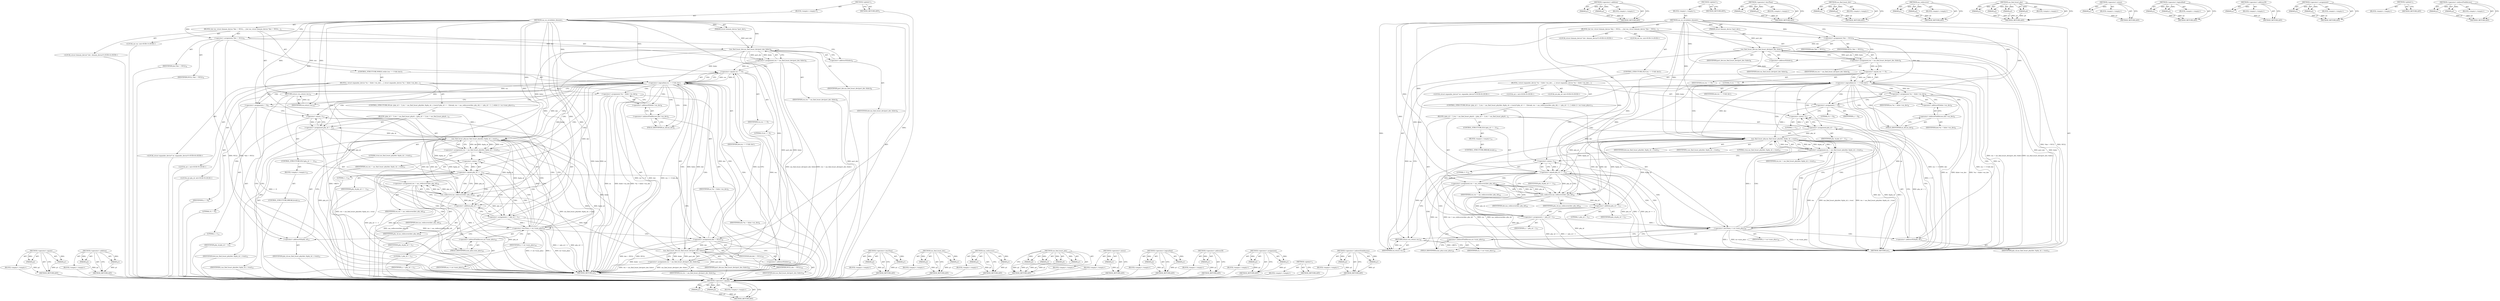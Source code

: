 digraph "&lt;operator&gt;.indirectFieldAccess" {
vulnerable_130 [label=<(METHOD,&lt;operator&gt;.equals)>];
vulnerable_131 [label=<(PARAM,p1)>];
vulnerable_132 [label=<(PARAM,p2)>];
vulnerable_133 [label=<(BLOCK,&lt;empty&gt;,&lt;empty&gt;)>];
vulnerable_134 [label=<(METHOD_RETURN,ANY)>];
vulnerable_156 [label=<(METHOD,&lt;operator&gt;.addition)>];
vulnerable_157 [label=<(PARAM,p1)>];
vulnerable_158 [label=<(PARAM,p2)>];
vulnerable_159 [label=<(BLOCK,&lt;empty&gt;,&lt;empty&gt;)>];
vulnerable_160 [label=<(METHOD_RETURN,ANY)>];
vulnerable_6 [label=<(METHOD,&lt;global&gt;)<SUB>1</SUB>>];
vulnerable_7 [label=<(BLOCK,&lt;empty&gt;,&lt;empty&gt;)<SUB>1</SUB>>];
vulnerable_8 [label=<(METHOD,sas_ex_revalidate_domain)<SUB>1</SUB>>];
vulnerable_9 [label=<(PARAM,struct domain_device *port_dev)<SUB>1</SUB>>];
vulnerable_10 [label=<(BLOCK,{
	int res;
 	struct domain_device *dev = NULL;...,{
	int res;
 	struct domain_device *dev = NULL;...)<SUB>2</SUB>>];
vulnerable_11 [label="<(LOCAL,int res: int)<SUB>3</SUB>>"];
vulnerable_12 [label="<(LOCAL,struct domain_device* dev: domain_device*)<SUB>4</SUB>>"];
vulnerable_13 [label=<(&lt;operator&gt;.assignment,*dev = NULL)<SUB>4</SUB>>];
vulnerable_14 [label=<(IDENTIFIER,dev,*dev = NULL)<SUB>4</SUB>>];
vulnerable_15 [label=<(IDENTIFIER,NULL,*dev = NULL)<SUB>4</SUB>>];
vulnerable_16 [label=<(&lt;operator&gt;.assignment,res = sas_find_bcast_dev(port_dev, &amp;dev))<SUB>6</SUB>>];
vulnerable_17 [label=<(IDENTIFIER,res,res = sas_find_bcast_dev(port_dev, &amp;dev))<SUB>6</SUB>>];
vulnerable_18 [label=<(sas_find_bcast_dev,sas_find_bcast_dev(port_dev, &amp;dev))<SUB>6</SUB>>];
vulnerable_19 [label=<(IDENTIFIER,port_dev,sas_find_bcast_dev(port_dev, &amp;dev))<SUB>6</SUB>>];
vulnerable_20 [label=<(&lt;operator&gt;.addressOf,&amp;dev)<SUB>6</SUB>>];
vulnerable_21 [label=<(IDENTIFIER,dev,sas_find_bcast_dev(port_dev, &amp;dev))<SUB>6</SUB>>];
vulnerable_22 [label=<(CONTROL_STRUCTURE,WHILE,while (res == 0 &amp;&amp; dev))<SUB>7</SUB>>];
vulnerable_23 [label=<(&lt;operator&gt;.logicalAnd,res == 0 &amp;&amp; dev)<SUB>7</SUB>>];
vulnerable_24 [label=<(&lt;operator&gt;.equals,res == 0)<SUB>7</SUB>>];
vulnerable_25 [label=<(IDENTIFIER,res,res == 0)<SUB>7</SUB>>];
vulnerable_26 [label=<(LITERAL,0,res == 0)<SUB>7</SUB>>];
vulnerable_27 [label=<(IDENTIFIER,dev,res == 0 &amp;&amp; dev)<SUB>7</SUB>>];
vulnerable_28 [label=<(BLOCK,{
 		struct expander_device *ex = &amp;dev-&gt;ex_dev;...,{
 		struct expander_device *ex = &amp;dev-&gt;ex_dev;...)<SUB>7</SUB>>];
vulnerable_29 [label="<(LOCAL,struct expander_device* ex: expander_device*)<SUB>8</SUB>>"];
vulnerable_30 [label=<(&lt;operator&gt;.assignment,*ex = &amp;dev-&gt;ex_dev)<SUB>8</SUB>>];
vulnerable_31 [label=<(IDENTIFIER,ex,*ex = &amp;dev-&gt;ex_dev)<SUB>8</SUB>>];
vulnerable_32 [label=<(&lt;operator&gt;.addressOf,&amp;dev-&gt;ex_dev)<SUB>8</SUB>>];
vulnerable_33 [label=<(&lt;operator&gt;.indirectFieldAccess,dev-&gt;ex_dev)<SUB>8</SUB>>];
vulnerable_34 [label=<(IDENTIFIER,dev,*ex = &amp;dev-&gt;ex_dev)<SUB>8</SUB>>];
vulnerable_35 [label=<(FIELD_IDENTIFIER,ex_dev,ex_dev)<SUB>8</SUB>>];
vulnerable_36 [label="<(LOCAL,int i: int)<SUB>9</SUB>>"];
vulnerable_37 [label="<(LOCAL,int phy_id: int)<SUB>9</SUB>>"];
vulnerable_38 [label=<(&lt;operator&gt;.assignment,i = 0)<SUB>9</SUB>>];
vulnerable_39 [label=<(IDENTIFIER,i,i = 0)<SUB>9</SUB>>];
vulnerable_40 [label=<(LITERAL,0,i = 0)<SUB>9</SUB>>];
vulnerable_41 [label=<(CONTROL_STRUCTURE,DO,do {
			phy_id = -1;
			res = sas_find_bcast_phy(dev, &amp;phy_id, i, true);
			if (phy_id == -1)
				break;
 			res = sas_rediscover(dev, phy_id);
 			i = phy_id + 1;
 		} while (i &lt; ex-&gt;num_phys);)<SUB>11</SUB>>];
vulnerable_42 [label=<(BLOCK,{
			phy_id = -1;
			res = sas_find_bcast_phy(d...,{
			phy_id = -1;
			res = sas_find_bcast_phy(d...)<SUB>11</SUB>>];
vulnerable_43 [label=<(&lt;operator&gt;.assignment,phy_id = -1)<SUB>12</SUB>>];
vulnerable_44 [label=<(IDENTIFIER,phy_id,phy_id = -1)<SUB>12</SUB>>];
vulnerable_45 [label=<(&lt;operator&gt;.minus,-1)<SUB>12</SUB>>];
vulnerable_46 [label=<(LITERAL,1,-1)<SUB>12</SUB>>];
vulnerable_47 [label=<(&lt;operator&gt;.assignment,res = sas_find_bcast_phy(dev, &amp;phy_id, i, true))<SUB>13</SUB>>];
vulnerable_48 [label=<(IDENTIFIER,res,res = sas_find_bcast_phy(dev, &amp;phy_id, i, true))<SUB>13</SUB>>];
vulnerable_49 [label=<(sas_find_bcast_phy,sas_find_bcast_phy(dev, &amp;phy_id, i, true))<SUB>13</SUB>>];
vulnerable_50 [label=<(IDENTIFIER,dev,sas_find_bcast_phy(dev, &amp;phy_id, i, true))<SUB>13</SUB>>];
vulnerable_51 [label=<(&lt;operator&gt;.addressOf,&amp;phy_id)<SUB>13</SUB>>];
vulnerable_52 [label=<(IDENTIFIER,phy_id,sas_find_bcast_phy(dev, &amp;phy_id, i, true))<SUB>13</SUB>>];
vulnerable_53 [label=<(IDENTIFIER,i,sas_find_bcast_phy(dev, &amp;phy_id, i, true))<SUB>13</SUB>>];
vulnerable_54 [label=<(LITERAL,true,sas_find_bcast_phy(dev, &amp;phy_id, i, true))<SUB>13</SUB>>];
vulnerable_55 [label=<(CONTROL_STRUCTURE,IF,if (phy_id == -1))<SUB>14</SUB>>];
vulnerable_56 [label=<(&lt;operator&gt;.equals,phy_id == -1)<SUB>14</SUB>>];
vulnerable_57 [label=<(IDENTIFIER,phy_id,phy_id == -1)<SUB>14</SUB>>];
vulnerable_58 [label=<(&lt;operator&gt;.minus,-1)<SUB>14</SUB>>];
vulnerable_59 [label=<(LITERAL,1,-1)<SUB>14</SUB>>];
vulnerable_60 [label=<(BLOCK,&lt;empty&gt;,&lt;empty&gt;)<SUB>15</SUB>>];
vulnerable_61 [label=<(CONTROL_STRUCTURE,BREAK,break;)<SUB>15</SUB>>];
vulnerable_62 [label=<(&lt;operator&gt;.assignment,res = sas_rediscover(dev, phy_id))<SUB>16</SUB>>];
vulnerable_63 [label=<(IDENTIFIER,res,res = sas_rediscover(dev, phy_id))<SUB>16</SUB>>];
vulnerable_64 [label=<(sas_rediscover,sas_rediscover(dev, phy_id))<SUB>16</SUB>>];
vulnerable_65 [label=<(IDENTIFIER,dev,sas_rediscover(dev, phy_id))<SUB>16</SUB>>];
vulnerable_66 [label=<(IDENTIFIER,phy_id,sas_rediscover(dev, phy_id))<SUB>16</SUB>>];
vulnerable_67 [label=<(&lt;operator&gt;.assignment,i = phy_id + 1)<SUB>17</SUB>>];
vulnerable_68 [label=<(IDENTIFIER,i,i = phy_id + 1)<SUB>17</SUB>>];
vulnerable_69 [label=<(&lt;operator&gt;.addition,phy_id + 1)<SUB>17</SUB>>];
vulnerable_70 [label=<(IDENTIFIER,phy_id,phy_id + 1)<SUB>17</SUB>>];
vulnerable_71 [label=<(LITERAL,1,phy_id + 1)<SUB>17</SUB>>];
vulnerable_72 [label=<(&lt;operator&gt;.lessThan,i &lt; ex-&gt;num_phys)<SUB>18</SUB>>];
vulnerable_73 [label=<(IDENTIFIER,i,i &lt; ex-&gt;num_phys)<SUB>18</SUB>>];
vulnerable_74 [label=<(&lt;operator&gt;.indirectFieldAccess,ex-&gt;num_phys)<SUB>18</SUB>>];
vulnerable_75 [label=<(IDENTIFIER,ex,i &lt; ex-&gt;num_phys)<SUB>18</SUB>>];
vulnerable_76 [label=<(FIELD_IDENTIFIER,num_phys,num_phys)<SUB>18</SUB>>];
vulnerable_77 [label=<(&lt;operator&gt;.assignment,dev = NULL)<SUB>19</SUB>>];
vulnerable_78 [label=<(IDENTIFIER,dev,dev = NULL)<SUB>19</SUB>>];
vulnerable_79 [label=<(IDENTIFIER,NULL,dev = NULL)<SUB>19</SUB>>];
vulnerable_80 [label=<(&lt;operator&gt;.assignment,res = sas_find_bcast_dev(port_dev, &amp;dev))<SUB>20</SUB>>];
vulnerable_81 [label=<(IDENTIFIER,res,res = sas_find_bcast_dev(port_dev, &amp;dev))<SUB>20</SUB>>];
vulnerable_82 [label=<(sas_find_bcast_dev,sas_find_bcast_dev(port_dev, &amp;dev))<SUB>20</SUB>>];
vulnerable_83 [label=<(IDENTIFIER,port_dev,sas_find_bcast_dev(port_dev, &amp;dev))<SUB>20</SUB>>];
vulnerable_84 [label=<(&lt;operator&gt;.addressOf,&amp;dev)<SUB>20</SUB>>];
vulnerable_85 [label=<(IDENTIFIER,dev,sas_find_bcast_dev(port_dev, &amp;dev))<SUB>20</SUB>>];
vulnerable_86 [label=<(RETURN,return res;,return res;)<SUB>22</SUB>>];
vulnerable_87 [label=<(IDENTIFIER,res,return res;)<SUB>22</SUB>>];
vulnerable_88 [label=<(METHOD_RETURN,int)<SUB>1</SUB>>];
vulnerable_90 [label=<(METHOD_RETURN,ANY)<SUB>1</SUB>>];
vulnerable_161 [label=<(METHOD,&lt;operator&gt;.lessThan)>];
vulnerable_162 [label=<(PARAM,p1)>];
vulnerable_163 [label=<(PARAM,p2)>];
vulnerable_164 [label=<(BLOCK,&lt;empty&gt;,&lt;empty&gt;)>];
vulnerable_165 [label=<(METHOD_RETURN,ANY)>];
vulnerable_116 [label=<(METHOD,sas_find_bcast_dev)>];
vulnerable_117 [label=<(PARAM,p1)>];
vulnerable_118 [label=<(PARAM,p2)>];
vulnerable_119 [label=<(BLOCK,&lt;empty&gt;,&lt;empty&gt;)>];
vulnerable_120 [label=<(METHOD_RETURN,ANY)>];
vulnerable_151 [label=<(METHOD,sas_rediscover)>];
vulnerable_152 [label=<(PARAM,p1)>];
vulnerable_153 [label=<(PARAM,p2)>];
vulnerable_154 [label=<(BLOCK,&lt;empty&gt;,&lt;empty&gt;)>];
vulnerable_155 [label=<(METHOD_RETURN,ANY)>];
vulnerable_144 [label=<(METHOD,sas_find_bcast_phy)>];
vulnerable_145 [label=<(PARAM,p1)>];
vulnerable_146 [label=<(PARAM,p2)>];
vulnerable_147 [label=<(PARAM,p3)>];
vulnerable_148 [label=<(PARAM,p4)>];
vulnerable_149 [label=<(BLOCK,&lt;empty&gt;,&lt;empty&gt;)>];
vulnerable_150 [label=<(METHOD_RETURN,ANY)>];
vulnerable_140 [label=<(METHOD,&lt;operator&gt;.minus)>];
vulnerable_141 [label=<(PARAM,p1)>];
vulnerable_142 [label=<(BLOCK,&lt;empty&gt;,&lt;empty&gt;)>];
vulnerable_143 [label=<(METHOD_RETURN,ANY)>];
vulnerable_125 [label=<(METHOD,&lt;operator&gt;.logicalAnd)>];
vulnerable_126 [label=<(PARAM,p1)>];
vulnerable_127 [label=<(PARAM,p2)>];
vulnerable_128 [label=<(BLOCK,&lt;empty&gt;,&lt;empty&gt;)>];
vulnerable_129 [label=<(METHOD_RETURN,ANY)>];
vulnerable_121 [label=<(METHOD,&lt;operator&gt;.addressOf)>];
vulnerable_122 [label=<(PARAM,p1)>];
vulnerable_123 [label=<(BLOCK,&lt;empty&gt;,&lt;empty&gt;)>];
vulnerable_124 [label=<(METHOD_RETURN,ANY)>];
vulnerable_111 [label=<(METHOD,&lt;operator&gt;.assignment)>];
vulnerable_112 [label=<(PARAM,p1)>];
vulnerable_113 [label=<(PARAM,p2)>];
vulnerable_114 [label=<(BLOCK,&lt;empty&gt;,&lt;empty&gt;)>];
vulnerable_115 [label=<(METHOD_RETURN,ANY)>];
vulnerable_105 [label=<(METHOD,&lt;global&gt;)<SUB>1</SUB>>];
vulnerable_106 [label=<(BLOCK,&lt;empty&gt;,&lt;empty&gt;)>];
vulnerable_107 [label=<(METHOD_RETURN,ANY)>];
vulnerable_135 [label=<(METHOD,&lt;operator&gt;.indirectFieldAccess)>];
vulnerable_136 [label=<(PARAM,p1)>];
vulnerable_137 [label=<(PARAM,p2)>];
vulnerable_138 [label=<(BLOCK,&lt;empty&gt;,&lt;empty&gt;)>];
vulnerable_139 [label=<(METHOD_RETURN,ANY)>];
fixed_121 [label=<(METHOD,&lt;operator&gt;.equals)>];
fixed_122 [label=<(PARAM,p1)>];
fixed_123 [label=<(PARAM,p2)>];
fixed_124 [label=<(BLOCK,&lt;empty&gt;,&lt;empty&gt;)>];
fixed_125 [label=<(METHOD_RETURN,ANY)>];
fixed_147 [label=<(METHOD,&lt;operator&gt;.addition)>];
fixed_148 [label=<(PARAM,p1)>];
fixed_149 [label=<(PARAM,p2)>];
fixed_150 [label=<(BLOCK,&lt;empty&gt;,&lt;empty&gt;)>];
fixed_151 [label=<(METHOD_RETURN,ANY)>];
fixed_6 [label=<(METHOD,&lt;global&gt;)<SUB>1</SUB>>];
fixed_7 [label=<(BLOCK,&lt;empty&gt;,&lt;empty&gt;)<SUB>1</SUB>>];
fixed_8 [label=<(METHOD,sas_ex_revalidate_domain)<SUB>1</SUB>>];
fixed_9 [label=<(PARAM,struct domain_device *port_dev)<SUB>1</SUB>>];
fixed_10 [label=<(BLOCK,{
	int res;
 	struct domain_device *dev = NULL;...,{
	int res;
 	struct domain_device *dev = NULL;...)<SUB>2</SUB>>];
fixed_11 [label="<(LOCAL,int res: int)<SUB>3</SUB>>"];
fixed_12 [label="<(LOCAL,struct domain_device* dev: domain_device*)<SUB>4</SUB>>"];
fixed_13 [label=<(&lt;operator&gt;.assignment,*dev = NULL)<SUB>4</SUB>>];
fixed_14 [label=<(IDENTIFIER,dev,*dev = NULL)<SUB>4</SUB>>];
fixed_15 [label=<(IDENTIFIER,NULL,*dev = NULL)<SUB>4</SUB>>];
fixed_16 [label=<(&lt;operator&gt;.assignment,res = sas_find_bcast_dev(port_dev, &amp;dev))<SUB>6</SUB>>];
fixed_17 [label=<(IDENTIFIER,res,res = sas_find_bcast_dev(port_dev, &amp;dev))<SUB>6</SUB>>];
fixed_18 [label=<(sas_find_bcast_dev,sas_find_bcast_dev(port_dev, &amp;dev))<SUB>6</SUB>>];
fixed_19 [label=<(IDENTIFIER,port_dev,sas_find_bcast_dev(port_dev, &amp;dev))<SUB>6</SUB>>];
fixed_20 [label=<(&lt;operator&gt;.addressOf,&amp;dev)<SUB>6</SUB>>];
fixed_21 [label=<(IDENTIFIER,dev,sas_find_bcast_dev(port_dev, &amp;dev))<SUB>6</SUB>>];
fixed_22 [label=<(CONTROL_STRUCTURE,IF,if (res == 0 &amp;&amp; dev))<SUB>7</SUB>>];
fixed_23 [label=<(&lt;operator&gt;.logicalAnd,res == 0 &amp;&amp; dev)<SUB>7</SUB>>];
fixed_24 [label=<(&lt;operator&gt;.equals,res == 0)<SUB>7</SUB>>];
fixed_25 [label=<(IDENTIFIER,res,res == 0)<SUB>7</SUB>>];
fixed_26 [label=<(LITERAL,0,res == 0)<SUB>7</SUB>>];
fixed_27 [label=<(IDENTIFIER,dev,res == 0 &amp;&amp; dev)<SUB>7</SUB>>];
fixed_28 [label=<(BLOCK,{
 		struct expander_device *ex = &amp;dev-&gt;ex_dev;...,{
 		struct expander_device *ex = &amp;dev-&gt;ex_dev;...)<SUB>7</SUB>>];
fixed_29 [label="<(LOCAL,struct expander_device* ex: expander_device*)<SUB>8</SUB>>"];
fixed_30 [label=<(&lt;operator&gt;.assignment,*ex = &amp;dev-&gt;ex_dev)<SUB>8</SUB>>];
fixed_31 [label=<(IDENTIFIER,ex,*ex = &amp;dev-&gt;ex_dev)<SUB>8</SUB>>];
fixed_32 [label=<(&lt;operator&gt;.addressOf,&amp;dev-&gt;ex_dev)<SUB>8</SUB>>];
fixed_33 [label=<(&lt;operator&gt;.indirectFieldAccess,dev-&gt;ex_dev)<SUB>8</SUB>>];
fixed_34 [label=<(IDENTIFIER,dev,*ex = &amp;dev-&gt;ex_dev)<SUB>8</SUB>>];
fixed_35 [label=<(FIELD_IDENTIFIER,ex_dev,ex_dev)<SUB>8</SUB>>];
fixed_36 [label="<(LOCAL,int i: int)<SUB>9</SUB>>"];
fixed_37 [label="<(LOCAL,int phy_id: int)<SUB>9</SUB>>"];
fixed_38 [label=<(&lt;operator&gt;.assignment,i = 0)<SUB>9</SUB>>];
fixed_39 [label=<(IDENTIFIER,i,i = 0)<SUB>9</SUB>>];
fixed_40 [label=<(LITERAL,0,i = 0)<SUB>9</SUB>>];
fixed_41 [label=<(CONTROL_STRUCTURE,DO,do {
			phy_id = -1;
			res = sas_find_bcast_phy(dev, &amp;phy_id, i, true);
			if (phy_id == -1)
				break;
 			res = sas_rediscover(dev, phy_id);
 			i = phy_id + 1;
 		} while (i &lt; ex-&gt;num_phys);)<SUB>11</SUB>>];
fixed_42 [label=<(BLOCK,{
			phy_id = -1;
			res = sas_find_bcast_phy(d...,{
			phy_id = -1;
			res = sas_find_bcast_phy(d...)<SUB>11</SUB>>];
fixed_43 [label=<(&lt;operator&gt;.assignment,phy_id = -1)<SUB>12</SUB>>];
fixed_44 [label=<(IDENTIFIER,phy_id,phy_id = -1)<SUB>12</SUB>>];
fixed_45 [label=<(&lt;operator&gt;.minus,-1)<SUB>12</SUB>>];
fixed_46 [label=<(LITERAL,1,-1)<SUB>12</SUB>>];
fixed_47 [label=<(&lt;operator&gt;.assignment,res = sas_find_bcast_phy(dev, &amp;phy_id, i, true))<SUB>13</SUB>>];
fixed_48 [label=<(IDENTIFIER,res,res = sas_find_bcast_phy(dev, &amp;phy_id, i, true))<SUB>13</SUB>>];
fixed_49 [label=<(sas_find_bcast_phy,sas_find_bcast_phy(dev, &amp;phy_id, i, true))<SUB>13</SUB>>];
fixed_50 [label=<(IDENTIFIER,dev,sas_find_bcast_phy(dev, &amp;phy_id, i, true))<SUB>13</SUB>>];
fixed_51 [label=<(&lt;operator&gt;.addressOf,&amp;phy_id)<SUB>13</SUB>>];
fixed_52 [label=<(IDENTIFIER,phy_id,sas_find_bcast_phy(dev, &amp;phy_id, i, true))<SUB>13</SUB>>];
fixed_53 [label=<(IDENTIFIER,i,sas_find_bcast_phy(dev, &amp;phy_id, i, true))<SUB>13</SUB>>];
fixed_54 [label=<(LITERAL,true,sas_find_bcast_phy(dev, &amp;phy_id, i, true))<SUB>13</SUB>>];
fixed_55 [label=<(CONTROL_STRUCTURE,IF,if (phy_id == -1))<SUB>14</SUB>>];
fixed_56 [label=<(&lt;operator&gt;.equals,phy_id == -1)<SUB>14</SUB>>];
fixed_57 [label=<(IDENTIFIER,phy_id,phy_id == -1)<SUB>14</SUB>>];
fixed_58 [label=<(&lt;operator&gt;.minus,-1)<SUB>14</SUB>>];
fixed_59 [label=<(LITERAL,1,-1)<SUB>14</SUB>>];
fixed_60 [label=<(BLOCK,&lt;empty&gt;,&lt;empty&gt;)<SUB>15</SUB>>];
fixed_61 [label=<(CONTROL_STRUCTURE,BREAK,break;)<SUB>15</SUB>>];
fixed_62 [label=<(&lt;operator&gt;.assignment,res = sas_rediscover(dev, phy_id))<SUB>16</SUB>>];
fixed_63 [label=<(IDENTIFIER,res,res = sas_rediscover(dev, phy_id))<SUB>16</SUB>>];
fixed_64 [label=<(sas_rediscover,sas_rediscover(dev, phy_id))<SUB>16</SUB>>];
fixed_65 [label=<(IDENTIFIER,dev,sas_rediscover(dev, phy_id))<SUB>16</SUB>>];
fixed_66 [label=<(IDENTIFIER,phy_id,sas_rediscover(dev, phy_id))<SUB>16</SUB>>];
fixed_67 [label=<(&lt;operator&gt;.assignment,i = phy_id + 1)<SUB>17</SUB>>];
fixed_68 [label=<(IDENTIFIER,i,i = phy_id + 1)<SUB>17</SUB>>];
fixed_69 [label=<(&lt;operator&gt;.addition,phy_id + 1)<SUB>17</SUB>>];
fixed_70 [label=<(IDENTIFIER,phy_id,phy_id + 1)<SUB>17</SUB>>];
fixed_71 [label=<(LITERAL,1,phy_id + 1)<SUB>17</SUB>>];
fixed_72 [label=<(&lt;operator&gt;.lessThan,i &lt; ex-&gt;num_phys)<SUB>18</SUB>>];
fixed_73 [label=<(IDENTIFIER,i,i &lt; ex-&gt;num_phys)<SUB>18</SUB>>];
fixed_74 [label=<(&lt;operator&gt;.indirectFieldAccess,ex-&gt;num_phys)<SUB>18</SUB>>];
fixed_75 [label=<(IDENTIFIER,ex,i &lt; ex-&gt;num_phys)<SUB>18</SUB>>];
fixed_76 [label=<(FIELD_IDENTIFIER,num_phys,num_phys)<SUB>18</SUB>>];
fixed_77 [label=<(RETURN,return res;,return res;)<SUB>20</SUB>>];
fixed_78 [label=<(IDENTIFIER,res,return res;)<SUB>20</SUB>>];
fixed_79 [label=<(METHOD_RETURN,int)<SUB>1</SUB>>];
fixed_81 [label=<(METHOD_RETURN,ANY)<SUB>1</SUB>>];
fixed_152 [label=<(METHOD,&lt;operator&gt;.lessThan)>];
fixed_153 [label=<(PARAM,p1)>];
fixed_154 [label=<(PARAM,p2)>];
fixed_155 [label=<(BLOCK,&lt;empty&gt;,&lt;empty&gt;)>];
fixed_156 [label=<(METHOD_RETURN,ANY)>];
fixed_107 [label=<(METHOD,sas_find_bcast_dev)>];
fixed_108 [label=<(PARAM,p1)>];
fixed_109 [label=<(PARAM,p2)>];
fixed_110 [label=<(BLOCK,&lt;empty&gt;,&lt;empty&gt;)>];
fixed_111 [label=<(METHOD_RETURN,ANY)>];
fixed_142 [label=<(METHOD,sas_rediscover)>];
fixed_143 [label=<(PARAM,p1)>];
fixed_144 [label=<(PARAM,p2)>];
fixed_145 [label=<(BLOCK,&lt;empty&gt;,&lt;empty&gt;)>];
fixed_146 [label=<(METHOD_RETURN,ANY)>];
fixed_135 [label=<(METHOD,sas_find_bcast_phy)>];
fixed_136 [label=<(PARAM,p1)>];
fixed_137 [label=<(PARAM,p2)>];
fixed_138 [label=<(PARAM,p3)>];
fixed_139 [label=<(PARAM,p4)>];
fixed_140 [label=<(BLOCK,&lt;empty&gt;,&lt;empty&gt;)>];
fixed_141 [label=<(METHOD_RETURN,ANY)>];
fixed_131 [label=<(METHOD,&lt;operator&gt;.minus)>];
fixed_132 [label=<(PARAM,p1)>];
fixed_133 [label=<(BLOCK,&lt;empty&gt;,&lt;empty&gt;)>];
fixed_134 [label=<(METHOD_RETURN,ANY)>];
fixed_116 [label=<(METHOD,&lt;operator&gt;.logicalAnd)>];
fixed_117 [label=<(PARAM,p1)>];
fixed_118 [label=<(PARAM,p2)>];
fixed_119 [label=<(BLOCK,&lt;empty&gt;,&lt;empty&gt;)>];
fixed_120 [label=<(METHOD_RETURN,ANY)>];
fixed_112 [label=<(METHOD,&lt;operator&gt;.addressOf)>];
fixed_113 [label=<(PARAM,p1)>];
fixed_114 [label=<(BLOCK,&lt;empty&gt;,&lt;empty&gt;)>];
fixed_115 [label=<(METHOD_RETURN,ANY)>];
fixed_102 [label=<(METHOD,&lt;operator&gt;.assignment)>];
fixed_103 [label=<(PARAM,p1)>];
fixed_104 [label=<(PARAM,p2)>];
fixed_105 [label=<(BLOCK,&lt;empty&gt;,&lt;empty&gt;)>];
fixed_106 [label=<(METHOD_RETURN,ANY)>];
fixed_96 [label=<(METHOD,&lt;global&gt;)<SUB>1</SUB>>];
fixed_97 [label=<(BLOCK,&lt;empty&gt;,&lt;empty&gt;)>];
fixed_98 [label=<(METHOD_RETURN,ANY)>];
fixed_126 [label=<(METHOD,&lt;operator&gt;.indirectFieldAccess)>];
fixed_127 [label=<(PARAM,p1)>];
fixed_128 [label=<(PARAM,p2)>];
fixed_129 [label=<(BLOCK,&lt;empty&gt;,&lt;empty&gt;)>];
fixed_130 [label=<(METHOD_RETURN,ANY)>];
vulnerable_130 -> vulnerable_131  [key=0, label="AST: "];
vulnerable_130 -> vulnerable_131  [key=1, label="DDG: "];
vulnerable_130 -> vulnerable_133  [key=0, label="AST: "];
vulnerable_130 -> vulnerable_132  [key=0, label="AST: "];
vulnerable_130 -> vulnerable_132  [key=1, label="DDG: "];
vulnerable_130 -> vulnerable_134  [key=0, label="AST: "];
vulnerable_130 -> vulnerable_134  [key=1, label="CFG: "];
vulnerable_131 -> vulnerable_134  [key=0, label="DDG: p1"];
vulnerable_132 -> vulnerable_134  [key=0, label="DDG: p2"];
vulnerable_133 -> fixed_121  [key=0];
vulnerable_134 -> fixed_121  [key=0];
vulnerable_156 -> vulnerable_157  [key=0, label="AST: "];
vulnerable_156 -> vulnerable_157  [key=1, label="DDG: "];
vulnerable_156 -> vulnerable_159  [key=0, label="AST: "];
vulnerable_156 -> vulnerable_158  [key=0, label="AST: "];
vulnerable_156 -> vulnerable_158  [key=1, label="DDG: "];
vulnerable_156 -> vulnerable_160  [key=0, label="AST: "];
vulnerable_156 -> vulnerable_160  [key=1, label="CFG: "];
vulnerable_157 -> vulnerable_160  [key=0, label="DDG: p1"];
vulnerable_158 -> vulnerable_160  [key=0, label="DDG: p2"];
vulnerable_159 -> fixed_121  [key=0];
vulnerable_160 -> fixed_121  [key=0];
vulnerable_6 -> vulnerable_7  [key=0, label="AST: "];
vulnerable_6 -> vulnerable_90  [key=0, label="AST: "];
vulnerable_6 -> vulnerable_90  [key=1, label="CFG: "];
vulnerable_7 -> vulnerable_8  [key=0, label="AST: "];
vulnerable_8 -> vulnerable_9  [key=0, label="AST: "];
vulnerable_8 -> vulnerable_9  [key=1, label="DDG: "];
vulnerable_8 -> vulnerable_10  [key=0, label="AST: "];
vulnerable_8 -> vulnerable_88  [key=0, label="AST: "];
vulnerable_8 -> vulnerable_13  [key=0, label="CFG: "];
vulnerable_8 -> vulnerable_13  [key=1, label="DDG: "];
vulnerable_8 -> vulnerable_87  [key=0, label="DDG: "];
vulnerable_8 -> vulnerable_18  [key=0, label="DDG: "];
vulnerable_8 -> vulnerable_23  [key=0, label="DDG: "];
vulnerable_8 -> vulnerable_38  [key=0, label="DDG: "];
vulnerable_8 -> vulnerable_77  [key=0, label="DDG: "];
vulnerable_8 -> vulnerable_24  [key=0, label="DDG: "];
vulnerable_8 -> vulnerable_67  [key=0, label="DDG: "];
vulnerable_8 -> vulnerable_72  [key=0, label="DDG: "];
vulnerable_8 -> vulnerable_82  [key=0, label="DDG: "];
vulnerable_8 -> vulnerable_45  [key=0, label="DDG: "];
vulnerable_8 -> vulnerable_49  [key=0, label="DDG: "];
vulnerable_8 -> vulnerable_56  [key=0, label="DDG: "];
vulnerable_8 -> vulnerable_64  [key=0, label="DDG: "];
vulnerable_8 -> vulnerable_69  [key=0, label="DDG: "];
vulnerable_8 -> vulnerable_58  [key=0, label="DDG: "];
vulnerable_9 -> vulnerable_18  [key=0, label="DDG: port_dev"];
vulnerable_10 -> vulnerable_11  [key=0, label="AST: "];
vulnerable_10 -> vulnerable_12  [key=0, label="AST: "];
vulnerable_10 -> vulnerable_13  [key=0, label="AST: "];
vulnerable_10 -> vulnerable_16  [key=0, label="AST: "];
vulnerable_10 -> vulnerable_22  [key=0, label="AST: "];
vulnerable_10 -> vulnerable_86  [key=0, label="AST: "];
vulnerable_11 -> fixed_121  [key=0];
vulnerable_12 -> fixed_121  [key=0];
vulnerable_13 -> vulnerable_14  [key=0, label="AST: "];
vulnerable_13 -> vulnerable_15  [key=0, label="AST: "];
vulnerable_13 -> vulnerable_20  [key=0, label="CFG: "];
vulnerable_13 -> vulnerable_88  [key=0, label="DDG: NULL"];
vulnerable_13 -> vulnerable_88  [key=1, label="DDG: *dev = NULL"];
vulnerable_13 -> vulnerable_18  [key=0, label="DDG: dev"];
vulnerable_13 -> vulnerable_23  [key=0, label="DDG: dev"];
vulnerable_14 -> fixed_121  [key=0];
vulnerable_15 -> fixed_121  [key=0];
vulnerable_16 -> vulnerable_17  [key=0, label="AST: "];
vulnerable_16 -> vulnerable_18  [key=0, label="AST: "];
vulnerable_16 -> vulnerable_24  [key=0, label="CFG: "];
vulnerable_16 -> vulnerable_24  [key=1, label="DDG: res"];
vulnerable_16 -> vulnerable_88  [key=0, label="DDG: sas_find_bcast_dev(port_dev, &amp;dev)"];
vulnerable_16 -> vulnerable_88  [key=1, label="DDG: res = sas_find_bcast_dev(port_dev, &amp;dev)"];
vulnerable_17 -> fixed_121  [key=0];
vulnerable_18 -> vulnerable_19  [key=0, label="AST: "];
vulnerable_18 -> vulnerable_20  [key=0, label="AST: "];
vulnerable_18 -> vulnerable_16  [key=0, label="CFG: "];
vulnerable_18 -> vulnerable_16  [key=1, label="DDG: port_dev"];
vulnerable_18 -> vulnerable_16  [key=2, label="DDG: &amp;dev"];
vulnerable_18 -> vulnerable_88  [key=0, label="DDG: port_dev"];
vulnerable_18 -> vulnerable_88  [key=1, label="DDG: &amp;dev"];
vulnerable_18 -> vulnerable_23  [key=0, label="DDG: &amp;dev"];
vulnerable_18 -> vulnerable_82  [key=0, label="DDG: port_dev"];
vulnerable_18 -> vulnerable_82  [key=1, label="DDG: &amp;dev"];
vulnerable_18 -> vulnerable_49  [key=0, label="DDG: &amp;dev"];
vulnerable_18 -> vulnerable_64  [key=0, label="DDG: &amp;dev"];
vulnerable_19 -> fixed_121  [key=0];
vulnerable_20 -> vulnerable_21  [key=0, label="AST: "];
vulnerable_20 -> vulnerable_18  [key=0, label="CFG: "];
vulnerable_21 -> fixed_121  [key=0];
vulnerable_22 -> vulnerable_23  [key=0, label="AST: "];
vulnerable_22 -> vulnerable_28  [key=0, label="AST: "];
vulnerable_23 -> vulnerable_24  [key=0, label="AST: "];
vulnerable_23 -> vulnerable_24  [key=1, label="CDG: "];
vulnerable_23 -> vulnerable_27  [key=0, label="AST: "];
vulnerable_23 -> vulnerable_35  [key=0, label="CFG: "];
vulnerable_23 -> vulnerable_35  [key=1, label="CDG: "];
vulnerable_23 -> vulnerable_86  [key=0, label="CFG: "];
vulnerable_23 -> vulnerable_88  [key=0, label="DDG: res == 0"];
vulnerable_23 -> vulnerable_88  [key=1, label="DDG: dev"];
vulnerable_23 -> vulnerable_88  [key=2, label="DDG: res == 0 &amp;&amp; dev"];
vulnerable_23 -> vulnerable_82  [key=0, label="DDG: dev"];
vulnerable_23 -> vulnerable_82  [key=1, label="CDG: "];
vulnerable_23 -> vulnerable_49  [key=0, label="DDG: dev"];
vulnerable_23 -> vulnerable_49  [key=1, label="CDG: "];
vulnerable_23 -> vulnerable_64  [key=0, label="DDG: dev"];
vulnerable_23 -> vulnerable_47  [key=0, label="CDG: "];
vulnerable_23 -> vulnerable_30  [key=0, label="CDG: "];
vulnerable_23 -> vulnerable_32  [key=0, label="CDG: "];
vulnerable_23 -> vulnerable_77  [key=0, label="CDG: "];
vulnerable_23 -> vulnerable_51  [key=0, label="CDG: "];
vulnerable_23 -> vulnerable_84  [key=0, label="CDG: "];
vulnerable_23 -> vulnerable_38  [key=0, label="CDG: "];
vulnerable_23 -> vulnerable_56  [key=0, label="CDG: "];
vulnerable_23 -> vulnerable_45  [key=0, label="CDG: "];
vulnerable_23 -> vulnerable_43  [key=0, label="CDG: "];
vulnerable_23 -> vulnerable_80  [key=0, label="CDG: "];
vulnerable_23 -> vulnerable_58  [key=0, label="CDG: "];
vulnerable_23 -> vulnerable_33  [key=0, label="CDG: "];
vulnerable_23 -> vulnerable_23  [key=0, label="CDG: "];
vulnerable_24 -> vulnerable_25  [key=0, label="AST: "];
vulnerable_24 -> vulnerable_26  [key=0, label="AST: "];
vulnerable_24 -> vulnerable_23  [key=0, label="CFG: "];
vulnerable_24 -> vulnerable_23  [key=1, label="DDG: res"];
vulnerable_24 -> vulnerable_23  [key=2, label="DDG: 0"];
vulnerable_24 -> vulnerable_88  [key=0, label="DDG: res"];
vulnerable_24 -> vulnerable_87  [key=0, label="DDG: res"];
vulnerable_25 -> fixed_121  [key=0];
vulnerable_26 -> fixed_121  [key=0];
vulnerable_27 -> fixed_121  [key=0];
vulnerable_28 -> vulnerable_29  [key=0, label="AST: "];
vulnerable_28 -> vulnerable_30  [key=0, label="AST: "];
vulnerable_28 -> vulnerable_36  [key=0, label="AST: "];
vulnerable_28 -> vulnerable_37  [key=0, label="AST: "];
vulnerable_28 -> vulnerable_38  [key=0, label="AST: "];
vulnerable_28 -> vulnerable_41  [key=0, label="AST: "];
vulnerable_28 -> vulnerable_77  [key=0, label="AST: "];
vulnerable_28 -> vulnerable_80  [key=0, label="AST: "];
vulnerable_29 -> fixed_121  [key=0];
vulnerable_30 -> vulnerable_31  [key=0, label="AST: "];
vulnerable_30 -> vulnerable_32  [key=0, label="AST: "];
vulnerable_30 -> vulnerable_38  [key=0, label="CFG: "];
vulnerable_30 -> vulnerable_88  [key=0, label="DDG: ex"];
vulnerable_30 -> vulnerable_88  [key=1, label="DDG: &amp;dev-&gt;ex_dev"];
vulnerable_30 -> vulnerable_88  [key=2, label="DDG: *ex = &amp;dev-&gt;ex_dev"];
vulnerable_30 -> vulnerable_72  [key=0, label="DDG: ex"];
vulnerable_31 -> fixed_121  [key=0];
vulnerable_32 -> vulnerable_33  [key=0, label="AST: "];
vulnerable_32 -> vulnerable_30  [key=0, label="CFG: "];
vulnerable_33 -> vulnerable_34  [key=0, label="AST: "];
vulnerable_33 -> vulnerable_35  [key=0, label="AST: "];
vulnerable_33 -> vulnerable_32  [key=0, label="CFG: "];
vulnerable_34 -> fixed_121  [key=0];
vulnerable_35 -> vulnerable_33  [key=0, label="CFG: "];
vulnerable_36 -> fixed_121  [key=0];
vulnerable_37 -> fixed_121  [key=0];
vulnerable_38 -> vulnerable_39  [key=0, label="AST: "];
vulnerable_38 -> vulnerable_40  [key=0, label="AST: "];
vulnerable_38 -> vulnerable_45  [key=0, label="CFG: "];
vulnerable_38 -> vulnerable_88  [key=0, label="DDG: i = 0"];
vulnerable_38 -> vulnerable_49  [key=0, label="DDG: i"];
vulnerable_39 -> fixed_121  [key=0];
vulnerable_40 -> fixed_121  [key=0];
vulnerable_41 -> vulnerable_42  [key=0, label="AST: "];
vulnerable_41 -> vulnerable_72  [key=0, label="AST: "];
vulnerable_42 -> vulnerable_43  [key=0, label="AST: "];
vulnerable_42 -> vulnerable_47  [key=0, label="AST: "];
vulnerable_42 -> vulnerable_55  [key=0, label="AST: "];
vulnerable_42 -> vulnerable_62  [key=0, label="AST: "];
vulnerable_42 -> vulnerable_67  [key=0, label="AST: "];
vulnerable_43 -> vulnerable_44  [key=0, label="AST: "];
vulnerable_43 -> vulnerable_45  [key=0, label="AST: "];
vulnerable_43 -> vulnerable_51  [key=0, label="CFG: "];
vulnerable_43 -> vulnerable_88  [key=0, label="DDG: phy_id = -1"];
vulnerable_43 -> vulnerable_49  [key=0, label="DDG: phy_id"];
vulnerable_43 -> vulnerable_56  [key=0, label="DDG: phy_id"];
vulnerable_44 -> fixed_121  [key=0];
vulnerable_45 -> vulnerable_46  [key=0, label="AST: "];
vulnerable_45 -> vulnerable_43  [key=0, label="CFG: "];
vulnerable_45 -> vulnerable_43  [key=1, label="DDG: 1"];
vulnerable_46 -> fixed_121  [key=0];
vulnerable_47 -> vulnerable_48  [key=0, label="AST: "];
vulnerable_47 -> vulnerable_49  [key=0, label="AST: "];
vulnerable_47 -> vulnerable_58  [key=0, label="CFG: "];
vulnerable_47 -> vulnerable_88  [key=0, label="DDG: sas_find_bcast_phy(dev, &amp;phy_id, i, true)"];
vulnerable_47 -> vulnerable_88  [key=1, label="DDG: res = sas_find_bcast_phy(dev, &amp;phy_id, i, true)"];
vulnerable_48 -> fixed_121  [key=0];
vulnerable_49 -> vulnerable_50  [key=0, label="AST: "];
vulnerable_49 -> vulnerable_51  [key=0, label="AST: "];
vulnerable_49 -> vulnerable_53  [key=0, label="AST: "];
vulnerable_49 -> vulnerable_54  [key=0, label="AST: "];
vulnerable_49 -> vulnerable_47  [key=0, label="CFG: "];
vulnerable_49 -> vulnerable_47  [key=1, label="DDG: dev"];
vulnerable_49 -> vulnerable_47  [key=2, label="DDG: &amp;phy_id"];
vulnerable_49 -> vulnerable_47  [key=3, label="DDG: i"];
vulnerable_49 -> vulnerable_47  [key=4, label="DDG: true"];
vulnerable_49 -> vulnerable_88  [key=0, label="DDG: &amp;phy_id"];
vulnerable_49 -> vulnerable_88  [key=1, label="DDG: i"];
vulnerable_49 -> vulnerable_67  [key=0, label="DDG: &amp;phy_id"];
vulnerable_49 -> vulnerable_56  [key=0, label="DDG: &amp;phy_id"];
vulnerable_49 -> vulnerable_64  [key=0, label="DDG: dev"];
vulnerable_49 -> vulnerable_64  [key=1, label="DDG: &amp;phy_id"];
vulnerable_49 -> vulnerable_69  [key=0, label="DDG: &amp;phy_id"];
vulnerable_50 -> fixed_121  [key=0];
vulnerable_51 -> vulnerable_52  [key=0, label="AST: "];
vulnerable_51 -> vulnerable_49  [key=0, label="CFG: "];
vulnerable_52 -> fixed_121  [key=0];
vulnerable_53 -> fixed_121  [key=0];
vulnerable_54 -> fixed_121  [key=0];
vulnerable_55 -> vulnerable_56  [key=0, label="AST: "];
vulnerable_55 -> vulnerable_60  [key=0, label="AST: "];
vulnerable_56 -> vulnerable_57  [key=0, label="AST: "];
vulnerable_56 -> vulnerable_58  [key=0, label="AST: "];
vulnerable_56 -> vulnerable_77  [key=0, label="CFG: "];
vulnerable_56 -> vulnerable_64  [key=0, label="CFG: "];
vulnerable_56 -> vulnerable_64  [key=1, label="DDG: phy_id"];
vulnerable_56 -> vulnerable_64  [key=2, label="CDG: "];
vulnerable_56 -> vulnerable_88  [key=0, label="DDG: phy_id"];
vulnerable_56 -> vulnerable_88  [key=1, label="DDG: -1"];
vulnerable_56 -> vulnerable_88  [key=2, label="DDG: phy_id == -1"];
vulnerable_56 -> vulnerable_72  [key=0, label="CDG: "];
vulnerable_56 -> vulnerable_69  [key=0, label="CDG: "];
vulnerable_56 -> vulnerable_67  [key=0, label="CDG: "];
vulnerable_56 -> vulnerable_74  [key=0, label="CDG: "];
vulnerable_56 -> vulnerable_76  [key=0, label="CDG: "];
vulnerable_56 -> vulnerable_62  [key=0, label="CDG: "];
vulnerable_57 -> fixed_121  [key=0];
vulnerable_58 -> vulnerable_59  [key=0, label="AST: "];
vulnerable_58 -> vulnerable_56  [key=0, label="CFG: "];
vulnerable_58 -> vulnerable_56  [key=1, label="DDG: 1"];
vulnerable_59 -> fixed_121  [key=0];
vulnerable_60 -> vulnerable_61  [key=0, label="AST: "];
vulnerable_61 -> fixed_121  [key=0];
vulnerable_62 -> vulnerable_63  [key=0, label="AST: "];
vulnerable_62 -> vulnerable_64  [key=0, label="AST: "];
vulnerable_62 -> vulnerable_69  [key=0, label="CFG: "];
vulnerable_62 -> vulnerable_88  [key=0, label="DDG: sas_rediscover(dev, phy_id)"];
vulnerable_62 -> vulnerable_88  [key=1, label="DDG: res = sas_rediscover(dev, phy_id)"];
vulnerable_63 -> fixed_121  [key=0];
vulnerable_64 -> vulnerable_65  [key=0, label="AST: "];
vulnerable_64 -> vulnerable_66  [key=0, label="AST: "];
vulnerable_64 -> vulnerable_62  [key=0, label="CFG: "];
vulnerable_64 -> vulnerable_62  [key=1, label="DDG: dev"];
vulnerable_64 -> vulnerable_62  [key=2, label="DDG: phy_id"];
vulnerable_64 -> vulnerable_67  [key=0, label="DDG: phy_id"];
vulnerable_64 -> vulnerable_49  [key=0, label="DDG: dev"];
vulnerable_64 -> vulnerable_69  [key=0, label="DDG: phy_id"];
vulnerable_65 -> fixed_121  [key=0];
vulnerable_66 -> fixed_121  [key=0];
vulnerable_67 -> vulnerable_68  [key=0, label="AST: "];
vulnerable_67 -> vulnerable_69  [key=0, label="AST: "];
vulnerable_67 -> vulnerable_76  [key=0, label="CFG: "];
vulnerable_67 -> vulnerable_88  [key=0, label="DDG: phy_id + 1"];
vulnerable_67 -> vulnerable_88  [key=1, label="DDG: i = phy_id + 1"];
vulnerable_67 -> vulnerable_72  [key=0, label="DDG: i"];
vulnerable_68 -> fixed_121  [key=0];
vulnerable_69 -> vulnerable_70  [key=0, label="AST: "];
vulnerable_69 -> vulnerable_71  [key=0, label="AST: "];
vulnerable_69 -> vulnerable_67  [key=0, label="CFG: "];
vulnerable_69 -> vulnerable_88  [key=0, label="DDG: phy_id"];
vulnerable_70 -> fixed_121  [key=0];
vulnerable_71 -> fixed_121  [key=0];
vulnerable_72 -> vulnerable_73  [key=0, label="AST: "];
vulnerable_72 -> vulnerable_74  [key=0, label="AST: "];
vulnerable_72 -> vulnerable_45  [key=0, label="CFG: "];
vulnerable_72 -> vulnerable_45  [key=1, label="CDG: "];
vulnerable_72 -> vulnerable_77  [key=0, label="CFG: "];
vulnerable_72 -> vulnerable_88  [key=0, label="DDG: i"];
vulnerable_72 -> vulnerable_88  [key=1, label="DDG: ex-&gt;num_phys"];
vulnerable_72 -> vulnerable_88  [key=2, label="DDG: i &lt; ex-&gt;num_phys"];
vulnerable_72 -> vulnerable_49  [key=0, label="DDG: i"];
vulnerable_72 -> vulnerable_49  [key=1, label="CDG: "];
vulnerable_72 -> vulnerable_47  [key=0, label="CDG: "];
vulnerable_72 -> vulnerable_51  [key=0, label="CDG: "];
vulnerable_72 -> vulnerable_56  [key=0, label="CDG: "];
vulnerable_72 -> vulnerable_43  [key=0, label="CDG: "];
vulnerable_72 -> vulnerable_58  [key=0, label="CDG: "];
vulnerable_73 -> fixed_121  [key=0];
vulnerable_74 -> vulnerable_75  [key=0, label="AST: "];
vulnerable_74 -> vulnerable_76  [key=0, label="AST: "];
vulnerable_74 -> vulnerable_72  [key=0, label="CFG: "];
vulnerable_75 -> fixed_121  [key=0];
vulnerable_76 -> vulnerable_74  [key=0, label="CFG: "];
vulnerable_77 -> vulnerable_78  [key=0, label="AST: "];
vulnerable_77 -> vulnerable_79  [key=0, label="AST: "];
vulnerable_77 -> vulnerable_84  [key=0, label="CFG: "];
vulnerable_77 -> vulnerable_88  [key=0, label="DDG: NULL"];
vulnerable_77 -> vulnerable_88  [key=1, label="DDG: dev = NULL"];
vulnerable_77 -> vulnerable_23  [key=0, label="DDG: dev"];
vulnerable_77 -> vulnerable_82  [key=0, label="DDG: dev"];
vulnerable_78 -> fixed_121  [key=0];
vulnerable_79 -> fixed_121  [key=0];
vulnerable_80 -> vulnerable_81  [key=0, label="AST: "];
vulnerable_80 -> vulnerable_82  [key=0, label="AST: "];
vulnerable_80 -> vulnerable_24  [key=0, label="CFG: "];
vulnerable_80 -> vulnerable_24  [key=1, label="DDG: res"];
vulnerable_80 -> vulnerable_88  [key=0, label="DDG: sas_find_bcast_dev(port_dev, &amp;dev)"];
vulnerable_80 -> vulnerable_88  [key=1, label="DDG: res = sas_find_bcast_dev(port_dev, &amp;dev)"];
vulnerable_81 -> fixed_121  [key=0];
vulnerable_82 -> vulnerable_83  [key=0, label="AST: "];
vulnerable_82 -> vulnerable_84  [key=0, label="AST: "];
vulnerable_82 -> vulnerable_80  [key=0, label="CFG: "];
vulnerable_82 -> vulnerable_80  [key=1, label="DDG: port_dev"];
vulnerable_82 -> vulnerable_80  [key=2, label="DDG: &amp;dev"];
vulnerable_82 -> vulnerable_88  [key=0, label="DDG: port_dev"];
vulnerable_82 -> vulnerable_88  [key=1, label="DDG: &amp;dev"];
vulnerable_82 -> vulnerable_23  [key=0, label="DDG: &amp;dev"];
vulnerable_82 -> vulnerable_49  [key=0, label="DDG: &amp;dev"];
vulnerable_82 -> vulnerable_64  [key=0, label="DDG: &amp;dev"];
vulnerable_83 -> fixed_121  [key=0];
vulnerable_84 -> vulnerable_85  [key=0, label="AST: "];
vulnerable_84 -> vulnerable_82  [key=0, label="CFG: "];
vulnerable_85 -> fixed_121  [key=0];
vulnerable_86 -> vulnerable_87  [key=0, label="AST: "];
vulnerable_86 -> vulnerable_88  [key=0, label="CFG: "];
vulnerable_86 -> vulnerable_88  [key=1, label="DDG: &lt;RET&gt;"];
vulnerable_87 -> vulnerable_86  [key=0, label="DDG: res"];
vulnerable_88 -> fixed_121  [key=0];
vulnerable_90 -> fixed_121  [key=0];
vulnerable_161 -> vulnerable_162  [key=0, label="AST: "];
vulnerable_161 -> vulnerable_162  [key=1, label="DDG: "];
vulnerable_161 -> vulnerable_164  [key=0, label="AST: "];
vulnerable_161 -> vulnerable_163  [key=0, label="AST: "];
vulnerable_161 -> vulnerable_163  [key=1, label="DDG: "];
vulnerable_161 -> vulnerable_165  [key=0, label="AST: "];
vulnerable_161 -> vulnerable_165  [key=1, label="CFG: "];
vulnerable_162 -> vulnerable_165  [key=0, label="DDG: p1"];
vulnerable_163 -> vulnerable_165  [key=0, label="DDG: p2"];
vulnerable_164 -> fixed_121  [key=0];
vulnerable_165 -> fixed_121  [key=0];
vulnerable_116 -> vulnerable_117  [key=0, label="AST: "];
vulnerable_116 -> vulnerable_117  [key=1, label="DDG: "];
vulnerable_116 -> vulnerable_119  [key=0, label="AST: "];
vulnerable_116 -> vulnerable_118  [key=0, label="AST: "];
vulnerable_116 -> vulnerable_118  [key=1, label="DDG: "];
vulnerable_116 -> vulnerable_120  [key=0, label="AST: "];
vulnerable_116 -> vulnerable_120  [key=1, label="CFG: "];
vulnerable_117 -> vulnerable_120  [key=0, label="DDG: p1"];
vulnerable_118 -> vulnerable_120  [key=0, label="DDG: p2"];
vulnerable_119 -> fixed_121  [key=0];
vulnerable_120 -> fixed_121  [key=0];
vulnerable_151 -> vulnerable_152  [key=0, label="AST: "];
vulnerable_151 -> vulnerable_152  [key=1, label="DDG: "];
vulnerable_151 -> vulnerable_154  [key=0, label="AST: "];
vulnerable_151 -> vulnerable_153  [key=0, label="AST: "];
vulnerable_151 -> vulnerable_153  [key=1, label="DDG: "];
vulnerable_151 -> vulnerable_155  [key=0, label="AST: "];
vulnerable_151 -> vulnerable_155  [key=1, label="CFG: "];
vulnerable_152 -> vulnerable_155  [key=0, label="DDG: p1"];
vulnerable_153 -> vulnerable_155  [key=0, label="DDG: p2"];
vulnerable_154 -> fixed_121  [key=0];
vulnerable_155 -> fixed_121  [key=0];
vulnerable_144 -> vulnerable_145  [key=0, label="AST: "];
vulnerable_144 -> vulnerable_145  [key=1, label="DDG: "];
vulnerable_144 -> vulnerable_149  [key=0, label="AST: "];
vulnerable_144 -> vulnerable_146  [key=0, label="AST: "];
vulnerable_144 -> vulnerable_146  [key=1, label="DDG: "];
vulnerable_144 -> vulnerable_150  [key=0, label="AST: "];
vulnerable_144 -> vulnerable_150  [key=1, label="CFG: "];
vulnerable_144 -> vulnerable_147  [key=0, label="AST: "];
vulnerable_144 -> vulnerable_147  [key=1, label="DDG: "];
vulnerable_144 -> vulnerable_148  [key=0, label="AST: "];
vulnerable_144 -> vulnerable_148  [key=1, label="DDG: "];
vulnerable_145 -> vulnerable_150  [key=0, label="DDG: p1"];
vulnerable_146 -> vulnerable_150  [key=0, label="DDG: p2"];
vulnerable_147 -> vulnerable_150  [key=0, label="DDG: p3"];
vulnerable_148 -> vulnerable_150  [key=0, label="DDG: p4"];
vulnerable_149 -> fixed_121  [key=0];
vulnerable_150 -> fixed_121  [key=0];
vulnerable_140 -> vulnerable_141  [key=0, label="AST: "];
vulnerable_140 -> vulnerable_141  [key=1, label="DDG: "];
vulnerable_140 -> vulnerable_142  [key=0, label="AST: "];
vulnerable_140 -> vulnerable_143  [key=0, label="AST: "];
vulnerable_140 -> vulnerable_143  [key=1, label="CFG: "];
vulnerable_141 -> vulnerable_143  [key=0, label="DDG: p1"];
vulnerable_142 -> fixed_121  [key=0];
vulnerable_143 -> fixed_121  [key=0];
vulnerable_125 -> vulnerable_126  [key=0, label="AST: "];
vulnerable_125 -> vulnerable_126  [key=1, label="DDG: "];
vulnerable_125 -> vulnerable_128  [key=0, label="AST: "];
vulnerable_125 -> vulnerable_127  [key=0, label="AST: "];
vulnerable_125 -> vulnerable_127  [key=1, label="DDG: "];
vulnerable_125 -> vulnerable_129  [key=0, label="AST: "];
vulnerable_125 -> vulnerable_129  [key=1, label="CFG: "];
vulnerable_126 -> vulnerable_129  [key=0, label="DDG: p1"];
vulnerable_127 -> vulnerable_129  [key=0, label="DDG: p2"];
vulnerable_128 -> fixed_121  [key=0];
vulnerable_129 -> fixed_121  [key=0];
vulnerable_121 -> vulnerable_122  [key=0, label="AST: "];
vulnerable_121 -> vulnerable_122  [key=1, label="DDG: "];
vulnerable_121 -> vulnerable_123  [key=0, label="AST: "];
vulnerable_121 -> vulnerable_124  [key=0, label="AST: "];
vulnerable_121 -> vulnerable_124  [key=1, label="CFG: "];
vulnerable_122 -> vulnerable_124  [key=0, label="DDG: p1"];
vulnerable_123 -> fixed_121  [key=0];
vulnerable_124 -> fixed_121  [key=0];
vulnerable_111 -> vulnerable_112  [key=0, label="AST: "];
vulnerable_111 -> vulnerable_112  [key=1, label="DDG: "];
vulnerable_111 -> vulnerable_114  [key=0, label="AST: "];
vulnerable_111 -> vulnerable_113  [key=0, label="AST: "];
vulnerable_111 -> vulnerable_113  [key=1, label="DDG: "];
vulnerable_111 -> vulnerable_115  [key=0, label="AST: "];
vulnerable_111 -> vulnerable_115  [key=1, label="CFG: "];
vulnerable_112 -> vulnerable_115  [key=0, label="DDG: p1"];
vulnerable_113 -> vulnerable_115  [key=0, label="DDG: p2"];
vulnerable_114 -> fixed_121  [key=0];
vulnerable_115 -> fixed_121  [key=0];
vulnerable_105 -> vulnerable_106  [key=0, label="AST: "];
vulnerable_105 -> vulnerable_107  [key=0, label="AST: "];
vulnerable_105 -> vulnerable_107  [key=1, label="CFG: "];
vulnerable_106 -> fixed_121  [key=0];
vulnerable_107 -> fixed_121  [key=0];
vulnerable_135 -> vulnerable_136  [key=0, label="AST: "];
vulnerable_135 -> vulnerable_136  [key=1, label="DDG: "];
vulnerable_135 -> vulnerable_138  [key=0, label="AST: "];
vulnerable_135 -> vulnerable_137  [key=0, label="AST: "];
vulnerable_135 -> vulnerable_137  [key=1, label="DDG: "];
vulnerable_135 -> vulnerable_139  [key=0, label="AST: "];
vulnerable_135 -> vulnerable_139  [key=1, label="CFG: "];
vulnerable_136 -> vulnerable_139  [key=0, label="DDG: p1"];
vulnerable_137 -> vulnerable_139  [key=0, label="DDG: p2"];
vulnerable_138 -> fixed_121  [key=0];
vulnerable_139 -> fixed_121  [key=0];
fixed_121 -> fixed_122  [key=0, label="AST: "];
fixed_121 -> fixed_122  [key=1, label="DDG: "];
fixed_121 -> fixed_124  [key=0, label="AST: "];
fixed_121 -> fixed_123  [key=0, label="AST: "];
fixed_121 -> fixed_123  [key=1, label="DDG: "];
fixed_121 -> fixed_125  [key=0, label="AST: "];
fixed_121 -> fixed_125  [key=1, label="CFG: "];
fixed_122 -> fixed_125  [key=0, label="DDG: p1"];
fixed_123 -> fixed_125  [key=0, label="DDG: p2"];
fixed_147 -> fixed_148  [key=0, label="AST: "];
fixed_147 -> fixed_148  [key=1, label="DDG: "];
fixed_147 -> fixed_150  [key=0, label="AST: "];
fixed_147 -> fixed_149  [key=0, label="AST: "];
fixed_147 -> fixed_149  [key=1, label="DDG: "];
fixed_147 -> fixed_151  [key=0, label="AST: "];
fixed_147 -> fixed_151  [key=1, label="CFG: "];
fixed_148 -> fixed_151  [key=0, label="DDG: p1"];
fixed_149 -> fixed_151  [key=0, label="DDG: p2"];
fixed_6 -> fixed_7  [key=0, label="AST: "];
fixed_6 -> fixed_81  [key=0, label="AST: "];
fixed_6 -> fixed_81  [key=1, label="CFG: "];
fixed_7 -> fixed_8  [key=0, label="AST: "];
fixed_8 -> fixed_9  [key=0, label="AST: "];
fixed_8 -> fixed_9  [key=1, label="DDG: "];
fixed_8 -> fixed_10  [key=0, label="AST: "];
fixed_8 -> fixed_79  [key=0, label="AST: "];
fixed_8 -> fixed_13  [key=0, label="CFG: "];
fixed_8 -> fixed_13  [key=1, label="DDG: "];
fixed_8 -> fixed_78  [key=0, label="DDG: "];
fixed_8 -> fixed_18  [key=0, label="DDG: "];
fixed_8 -> fixed_23  [key=0, label="DDG: "];
fixed_8 -> fixed_38  [key=0, label="DDG: "];
fixed_8 -> fixed_24  [key=0, label="DDG: "];
fixed_8 -> fixed_67  [key=0, label="DDG: "];
fixed_8 -> fixed_72  [key=0, label="DDG: "];
fixed_8 -> fixed_45  [key=0, label="DDG: "];
fixed_8 -> fixed_49  [key=0, label="DDG: "];
fixed_8 -> fixed_56  [key=0, label="DDG: "];
fixed_8 -> fixed_64  [key=0, label="DDG: "];
fixed_8 -> fixed_69  [key=0, label="DDG: "];
fixed_8 -> fixed_58  [key=0, label="DDG: "];
fixed_9 -> fixed_18  [key=0, label="DDG: port_dev"];
fixed_10 -> fixed_11  [key=0, label="AST: "];
fixed_10 -> fixed_12  [key=0, label="AST: "];
fixed_10 -> fixed_13  [key=0, label="AST: "];
fixed_10 -> fixed_16  [key=0, label="AST: "];
fixed_10 -> fixed_22  [key=0, label="AST: "];
fixed_10 -> fixed_77  [key=0, label="AST: "];
fixed_13 -> fixed_14  [key=0, label="AST: "];
fixed_13 -> fixed_15  [key=0, label="AST: "];
fixed_13 -> fixed_20  [key=0, label="CFG: "];
fixed_13 -> fixed_79  [key=0, label="DDG: *dev = NULL"];
fixed_13 -> fixed_79  [key=1, label="DDG: NULL"];
fixed_13 -> fixed_18  [key=0, label="DDG: dev"];
fixed_13 -> fixed_23  [key=0, label="DDG: dev"];
fixed_16 -> fixed_17  [key=0, label="AST: "];
fixed_16 -> fixed_18  [key=0, label="AST: "];
fixed_16 -> fixed_24  [key=0, label="CFG: "];
fixed_16 -> fixed_24  [key=1, label="DDG: res"];
fixed_16 -> fixed_79  [key=0, label="DDG: sas_find_bcast_dev(port_dev, &amp;dev)"];
fixed_16 -> fixed_79  [key=1, label="DDG: res = sas_find_bcast_dev(port_dev, &amp;dev)"];
fixed_18 -> fixed_19  [key=0, label="AST: "];
fixed_18 -> fixed_20  [key=0, label="AST: "];
fixed_18 -> fixed_16  [key=0, label="CFG: "];
fixed_18 -> fixed_16  [key=1, label="DDG: port_dev"];
fixed_18 -> fixed_16  [key=2, label="DDG: &amp;dev"];
fixed_18 -> fixed_79  [key=0, label="DDG: port_dev"];
fixed_18 -> fixed_79  [key=1, label="DDG: &amp;dev"];
fixed_18 -> fixed_23  [key=0, label="DDG: &amp;dev"];
fixed_18 -> fixed_49  [key=0, label="DDG: &amp;dev"];
fixed_18 -> fixed_64  [key=0, label="DDG: &amp;dev"];
fixed_20 -> fixed_21  [key=0, label="AST: "];
fixed_20 -> fixed_18  [key=0, label="CFG: "];
fixed_22 -> fixed_23  [key=0, label="AST: "];
fixed_22 -> fixed_28  [key=0, label="AST: "];
fixed_23 -> fixed_24  [key=0, label="AST: "];
fixed_23 -> fixed_27  [key=0, label="AST: "];
fixed_23 -> fixed_35  [key=0, label="CFG: "];
fixed_23 -> fixed_35  [key=1, label="CDG: "];
fixed_23 -> fixed_77  [key=0, label="CFG: "];
fixed_23 -> fixed_79  [key=0, label="DDG: res == 0"];
fixed_23 -> fixed_79  [key=1, label="DDG: dev"];
fixed_23 -> fixed_79  [key=2, label="DDG: res == 0 &amp;&amp; dev"];
fixed_23 -> fixed_30  [key=0, label="DDG: dev"];
fixed_23 -> fixed_30  [key=1, label="CDG: "];
fixed_23 -> fixed_49  [key=0, label="DDG: dev"];
fixed_23 -> fixed_49  [key=1, label="CDG: "];
fixed_23 -> fixed_64  [key=0, label="DDG: dev"];
fixed_23 -> fixed_47  [key=0, label="CDG: "];
fixed_23 -> fixed_32  [key=0, label="CDG: "];
fixed_23 -> fixed_58  [key=0, label="CDG: "];
fixed_23 -> fixed_33  [key=0, label="CDG: "];
fixed_23 -> fixed_51  [key=0, label="CDG: "];
fixed_23 -> fixed_38  [key=0, label="CDG: "];
fixed_23 -> fixed_56  [key=0, label="CDG: "];
fixed_23 -> fixed_45  [key=0, label="CDG: "];
fixed_23 -> fixed_43  [key=0, label="CDG: "];
fixed_24 -> fixed_25  [key=0, label="AST: "];
fixed_24 -> fixed_26  [key=0, label="AST: "];
fixed_24 -> fixed_23  [key=0, label="CFG: "];
fixed_24 -> fixed_23  [key=1, label="DDG: res"];
fixed_24 -> fixed_23  [key=2, label="DDG: 0"];
fixed_24 -> fixed_79  [key=0, label="DDG: res"];
fixed_24 -> fixed_78  [key=0, label="DDG: res"];
fixed_28 -> fixed_29  [key=0, label="AST: "];
fixed_28 -> fixed_30  [key=0, label="AST: "];
fixed_28 -> fixed_36  [key=0, label="AST: "];
fixed_28 -> fixed_37  [key=0, label="AST: "];
fixed_28 -> fixed_38  [key=0, label="AST: "];
fixed_28 -> fixed_41  [key=0, label="AST: "];
fixed_30 -> fixed_31  [key=0, label="AST: "];
fixed_30 -> fixed_32  [key=0, label="AST: "];
fixed_30 -> fixed_38  [key=0, label="CFG: "];
fixed_30 -> fixed_79  [key=0, label="DDG: ex"];
fixed_30 -> fixed_79  [key=1, label="DDG: &amp;dev-&gt;ex_dev"];
fixed_30 -> fixed_79  [key=2, label="DDG: *ex = &amp;dev-&gt;ex_dev"];
fixed_30 -> fixed_72  [key=0, label="DDG: ex"];
fixed_32 -> fixed_33  [key=0, label="AST: "];
fixed_32 -> fixed_30  [key=0, label="CFG: "];
fixed_33 -> fixed_34  [key=0, label="AST: "];
fixed_33 -> fixed_35  [key=0, label="AST: "];
fixed_33 -> fixed_32  [key=0, label="CFG: "];
fixed_35 -> fixed_33  [key=0, label="CFG: "];
fixed_38 -> fixed_39  [key=0, label="AST: "];
fixed_38 -> fixed_40  [key=0, label="AST: "];
fixed_38 -> fixed_45  [key=0, label="CFG: "];
fixed_38 -> fixed_79  [key=0, label="DDG: i = 0"];
fixed_38 -> fixed_49  [key=0, label="DDG: i"];
fixed_41 -> fixed_42  [key=0, label="AST: "];
fixed_41 -> fixed_72  [key=0, label="AST: "];
fixed_42 -> fixed_43  [key=0, label="AST: "];
fixed_42 -> fixed_47  [key=0, label="AST: "];
fixed_42 -> fixed_55  [key=0, label="AST: "];
fixed_42 -> fixed_62  [key=0, label="AST: "];
fixed_42 -> fixed_67  [key=0, label="AST: "];
fixed_43 -> fixed_44  [key=0, label="AST: "];
fixed_43 -> fixed_45  [key=0, label="AST: "];
fixed_43 -> fixed_51  [key=0, label="CFG: "];
fixed_43 -> fixed_79  [key=0, label="DDG: phy_id = -1"];
fixed_43 -> fixed_49  [key=0, label="DDG: phy_id"];
fixed_43 -> fixed_56  [key=0, label="DDG: phy_id"];
fixed_45 -> fixed_46  [key=0, label="AST: "];
fixed_45 -> fixed_43  [key=0, label="CFG: "];
fixed_45 -> fixed_43  [key=1, label="DDG: 1"];
fixed_47 -> fixed_48  [key=0, label="AST: "];
fixed_47 -> fixed_49  [key=0, label="AST: "];
fixed_47 -> fixed_58  [key=0, label="CFG: "];
fixed_47 -> fixed_79  [key=0, label="DDG: res"];
fixed_47 -> fixed_79  [key=1, label="DDG: sas_find_bcast_phy(dev, &amp;phy_id, i, true)"];
fixed_47 -> fixed_79  [key=2, label="DDG: res = sas_find_bcast_phy(dev, &amp;phy_id, i, true)"];
fixed_47 -> fixed_78  [key=0, label="DDG: res"];
fixed_49 -> fixed_50  [key=0, label="AST: "];
fixed_49 -> fixed_51  [key=0, label="AST: "];
fixed_49 -> fixed_53  [key=0, label="AST: "];
fixed_49 -> fixed_54  [key=0, label="AST: "];
fixed_49 -> fixed_47  [key=0, label="CFG: "];
fixed_49 -> fixed_47  [key=1, label="DDG: dev"];
fixed_49 -> fixed_47  [key=2, label="DDG: &amp;phy_id"];
fixed_49 -> fixed_47  [key=3, label="DDG: i"];
fixed_49 -> fixed_47  [key=4, label="DDG: true"];
fixed_49 -> fixed_79  [key=0, label="DDG: dev"];
fixed_49 -> fixed_79  [key=1, label="DDG: &amp;phy_id"];
fixed_49 -> fixed_79  [key=2, label="DDG: i"];
fixed_49 -> fixed_67  [key=0, label="DDG: &amp;phy_id"];
fixed_49 -> fixed_56  [key=0, label="DDG: &amp;phy_id"];
fixed_49 -> fixed_64  [key=0, label="DDG: dev"];
fixed_49 -> fixed_64  [key=1, label="DDG: &amp;phy_id"];
fixed_49 -> fixed_69  [key=0, label="DDG: &amp;phy_id"];
fixed_51 -> fixed_52  [key=0, label="AST: "];
fixed_51 -> fixed_49  [key=0, label="CFG: "];
fixed_55 -> fixed_56  [key=0, label="AST: "];
fixed_55 -> fixed_60  [key=0, label="AST: "];
fixed_56 -> fixed_57  [key=0, label="AST: "];
fixed_56 -> fixed_58  [key=0, label="AST: "];
fixed_56 -> fixed_77  [key=0, label="CFG: "];
fixed_56 -> fixed_64  [key=0, label="CFG: "];
fixed_56 -> fixed_64  [key=1, label="DDG: phy_id"];
fixed_56 -> fixed_64  [key=2, label="CDG: "];
fixed_56 -> fixed_79  [key=0, label="DDG: phy_id"];
fixed_56 -> fixed_79  [key=1, label="DDG: -1"];
fixed_56 -> fixed_79  [key=2, label="DDG: phy_id == -1"];
fixed_56 -> fixed_72  [key=0, label="CDG: "];
fixed_56 -> fixed_69  [key=0, label="CDG: "];
fixed_56 -> fixed_67  [key=0, label="CDG: "];
fixed_56 -> fixed_74  [key=0, label="CDG: "];
fixed_56 -> fixed_76  [key=0, label="CDG: "];
fixed_56 -> fixed_62  [key=0, label="CDG: "];
fixed_58 -> fixed_59  [key=0, label="AST: "];
fixed_58 -> fixed_56  [key=0, label="CFG: "];
fixed_58 -> fixed_56  [key=1, label="DDG: 1"];
fixed_60 -> fixed_61  [key=0, label="AST: "];
fixed_62 -> fixed_63  [key=0, label="AST: "];
fixed_62 -> fixed_64  [key=0, label="AST: "];
fixed_62 -> fixed_69  [key=0, label="CFG: "];
fixed_62 -> fixed_79  [key=0, label="DDG: res"];
fixed_62 -> fixed_79  [key=1, label="DDG: sas_rediscover(dev, phy_id)"];
fixed_62 -> fixed_79  [key=2, label="DDG: res = sas_rediscover(dev, phy_id)"];
fixed_62 -> fixed_78  [key=0, label="DDG: res"];
fixed_64 -> fixed_65  [key=0, label="AST: "];
fixed_64 -> fixed_66  [key=0, label="AST: "];
fixed_64 -> fixed_62  [key=0, label="CFG: "];
fixed_64 -> fixed_62  [key=1, label="DDG: dev"];
fixed_64 -> fixed_62  [key=2, label="DDG: phy_id"];
fixed_64 -> fixed_79  [key=0, label="DDG: dev"];
fixed_64 -> fixed_67  [key=0, label="DDG: phy_id"];
fixed_64 -> fixed_49  [key=0, label="DDG: dev"];
fixed_64 -> fixed_69  [key=0, label="DDG: phy_id"];
fixed_67 -> fixed_68  [key=0, label="AST: "];
fixed_67 -> fixed_69  [key=0, label="AST: "];
fixed_67 -> fixed_76  [key=0, label="CFG: "];
fixed_67 -> fixed_79  [key=0, label="DDG: phy_id + 1"];
fixed_67 -> fixed_79  [key=1, label="DDG: i = phy_id + 1"];
fixed_67 -> fixed_72  [key=0, label="DDG: i"];
fixed_69 -> fixed_70  [key=0, label="AST: "];
fixed_69 -> fixed_71  [key=0, label="AST: "];
fixed_69 -> fixed_67  [key=0, label="CFG: "];
fixed_69 -> fixed_79  [key=0, label="DDG: phy_id"];
fixed_72 -> fixed_73  [key=0, label="AST: "];
fixed_72 -> fixed_74  [key=0, label="AST: "];
fixed_72 -> fixed_45  [key=0, label="CFG: "];
fixed_72 -> fixed_45  [key=1, label="CDG: "];
fixed_72 -> fixed_77  [key=0, label="CFG: "];
fixed_72 -> fixed_79  [key=0, label="DDG: i"];
fixed_72 -> fixed_79  [key=1, label="DDG: ex-&gt;num_phys"];
fixed_72 -> fixed_79  [key=2, label="DDG: i &lt; ex-&gt;num_phys"];
fixed_72 -> fixed_49  [key=0, label="DDG: i"];
fixed_72 -> fixed_49  [key=1, label="CDG: "];
fixed_72 -> fixed_47  [key=0, label="CDG: "];
fixed_72 -> fixed_58  [key=0, label="CDG: "];
fixed_72 -> fixed_51  [key=0, label="CDG: "];
fixed_72 -> fixed_56  [key=0, label="CDG: "];
fixed_72 -> fixed_43  [key=0, label="CDG: "];
fixed_74 -> fixed_75  [key=0, label="AST: "];
fixed_74 -> fixed_76  [key=0, label="AST: "];
fixed_74 -> fixed_72  [key=0, label="CFG: "];
fixed_76 -> fixed_74  [key=0, label="CFG: "];
fixed_77 -> fixed_78  [key=0, label="AST: "];
fixed_77 -> fixed_79  [key=0, label="CFG: "];
fixed_77 -> fixed_79  [key=1, label="DDG: &lt;RET&gt;"];
fixed_78 -> fixed_77  [key=0, label="DDG: res"];
fixed_152 -> fixed_153  [key=0, label="AST: "];
fixed_152 -> fixed_153  [key=1, label="DDG: "];
fixed_152 -> fixed_155  [key=0, label="AST: "];
fixed_152 -> fixed_154  [key=0, label="AST: "];
fixed_152 -> fixed_154  [key=1, label="DDG: "];
fixed_152 -> fixed_156  [key=0, label="AST: "];
fixed_152 -> fixed_156  [key=1, label="CFG: "];
fixed_153 -> fixed_156  [key=0, label="DDG: p1"];
fixed_154 -> fixed_156  [key=0, label="DDG: p2"];
fixed_107 -> fixed_108  [key=0, label="AST: "];
fixed_107 -> fixed_108  [key=1, label="DDG: "];
fixed_107 -> fixed_110  [key=0, label="AST: "];
fixed_107 -> fixed_109  [key=0, label="AST: "];
fixed_107 -> fixed_109  [key=1, label="DDG: "];
fixed_107 -> fixed_111  [key=0, label="AST: "];
fixed_107 -> fixed_111  [key=1, label="CFG: "];
fixed_108 -> fixed_111  [key=0, label="DDG: p1"];
fixed_109 -> fixed_111  [key=0, label="DDG: p2"];
fixed_142 -> fixed_143  [key=0, label="AST: "];
fixed_142 -> fixed_143  [key=1, label="DDG: "];
fixed_142 -> fixed_145  [key=0, label="AST: "];
fixed_142 -> fixed_144  [key=0, label="AST: "];
fixed_142 -> fixed_144  [key=1, label="DDG: "];
fixed_142 -> fixed_146  [key=0, label="AST: "];
fixed_142 -> fixed_146  [key=1, label="CFG: "];
fixed_143 -> fixed_146  [key=0, label="DDG: p1"];
fixed_144 -> fixed_146  [key=0, label="DDG: p2"];
fixed_135 -> fixed_136  [key=0, label="AST: "];
fixed_135 -> fixed_136  [key=1, label="DDG: "];
fixed_135 -> fixed_140  [key=0, label="AST: "];
fixed_135 -> fixed_137  [key=0, label="AST: "];
fixed_135 -> fixed_137  [key=1, label="DDG: "];
fixed_135 -> fixed_141  [key=0, label="AST: "];
fixed_135 -> fixed_141  [key=1, label="CFG: "];
fixed_135 -> fixed_138  [key=0, label="AST: "];
fixed_135 -> fixed_138  [key=1, label="DDG: "];
fixed_135 -> fixed_139  [key=0, label="AST: "];
fixed_135 -> fixed_139  [key=1, label="DDG: "];
fixed_136 -> fixed_141  [key=0, label="DDG: p1"];
fixed_137 -> fixed_141  [key=0, label="DDG: p2"];
fixed_138 -> fixed_141  [key=0, label="DDG: p3"];
fixed_139 -> fixed_141  [key=0, label="DDG: p4"];
fixed_131 -> fixed_132  [key=0, label="AST: "];
fixed_131 -> fixed_132  [key=1, label="DDG: "];
fixed_131 -> fixed_133  [key=0, label="AST: "];
fixed_131 -> fixed_134  [key=0, label="AST: "];
fixed_131 -> fixed_134  [key=1, label="CFG: "];
fixed_132 -> fixed_134  [key=0, label="DDG: p1"];
fixed_116 -> fixed_117  [key=0, label="AST: "];
fixed_116 -> fixed_117  [key=1, label="DDG: "];
fixed_116 -> fixed_119  [key=0, label="AST: "];
fixed_116 -> fixed_118  [key=0, label="AST: "];
fixed_116 -> fixed_118  [key=1, label="DDG: "];
fixed_116 -> fixed_120  [key=0, label="AST: "];
fixed_116 -> fixed_120  [key=1, label="CFG: "];
fixed_117 -> fixed_120  [key=0, label="DDG: p1"];
fixed_118 -> fixed_120  [key=0, label="DDG: p2"];
fixed_112 -> fixed_113  [key=0, label="AST: "];
fixed_112 -> fixed_113  [key=1, label="DDG: "];
fixed_112 -> fixed_114  [key=0, label="AST: "];
fixed_112 -> fixed_115  [key=0, label="AST: "];
fixed_112 -> fixed_115  [key=1, label="CFG: "];
fixed_113 -> fixed_115  [key=0, label="DDG: p1"];
fixed_102 -> fixed_103  [key=0, label="AST: "];
fixed_102 -> fixed_103  [key=1, label="DDG: "];
fixed_102 -> fixed_105  [key=0, label="AST: "];
fixed_102 -> fixed_104  [key=0, label="AST: "];
fixed_102 -> fixed_104  [key=1, label="DDG: "];
fixed_102 -> fixed_106  [key=0, label="AST: "];
fixed_102 -> fixed_106  [key=1, label="CFG: "];
fixed_103 -> fixed_106  [key=0, label="DDG: p1"];
fixed_104 -> fixed_106  [key=0, label="DDG: p2"];
fixed_96 -> fixed_97  [key=0, label="AST: "];
fixed_96 -> fixed_98  [key=0, label="AST: "];
fixed_96 -> fixed_98  [key=1, label="CFG: "];
fixed_126 -> fixed_127  [key=0, label="AST: "];
fixed_126 -> fixed_127  [key=1, label="DDG: "];
fixed_126 -> fixed_129  [key=0, label="AST: "];
fixed_126 -> fixed_128  [key=0, label="AST: "];
fixed_126 -> fixed_128  [key=1, label="DDG: "];
fixed_126 -> fixed_130  [key=0, label="AST: "];
fixed_126 -> fixed_130  [key=1, label="CFG: "];
fixed_127 -> fixed_130  [key=0, label="DDG: p1"];
fixed_128 -> fixed_130  [key=0, label="DDG: p2"];
}
